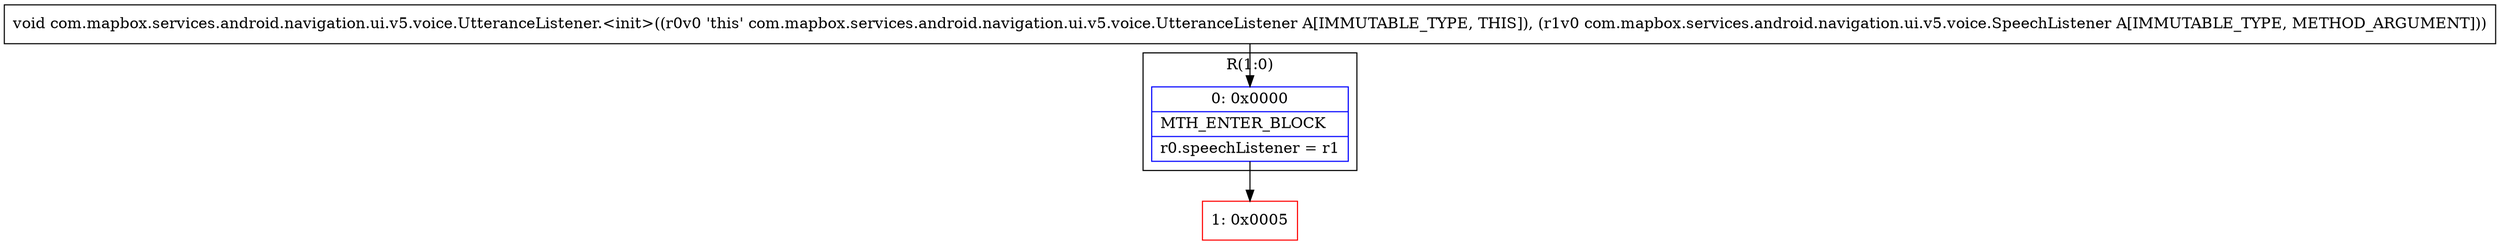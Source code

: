 digraph "CFG forcom.mapbox.services.android.navigation.ui.v5.voice.UtteranceListener.\<init\>(Lcom\/mapbox\/services\/android\/navigation\/ui\/v5\/voice\/SpeechListener;)V" {
subgraph cluster_Region_749976337 {
label = "R(1:0)";
node [shape=record,color=blue];
Node_0 [shape=record,label="{0\:\ 0x0000|MTH_ENTER_BLOCK\l|r0.speechListener = r1\l}"];
}
Node_1 [shape=record,color=red,label="{1\:\ 0x0005}"];
MethodNode[shape=record,label="{void com.mapbox.services.android.navigation.ui.v5.voice.UtteranceListener.\<init\>((r0v0 'this' com.mapbox.services.android.navigation.ui.v5.voice.UtteranceListener A[IMMUTABLE_TYPE, THIS]), (r1v0 com.mapbox.services.android.navigation.ui.v5.voice.SpeechListener A[IMMUTABLE_TYPE, METHOD_ARGUMENT])) }"];
MethodNode -> Node_0;
Node_0 -> Node_1;
}

